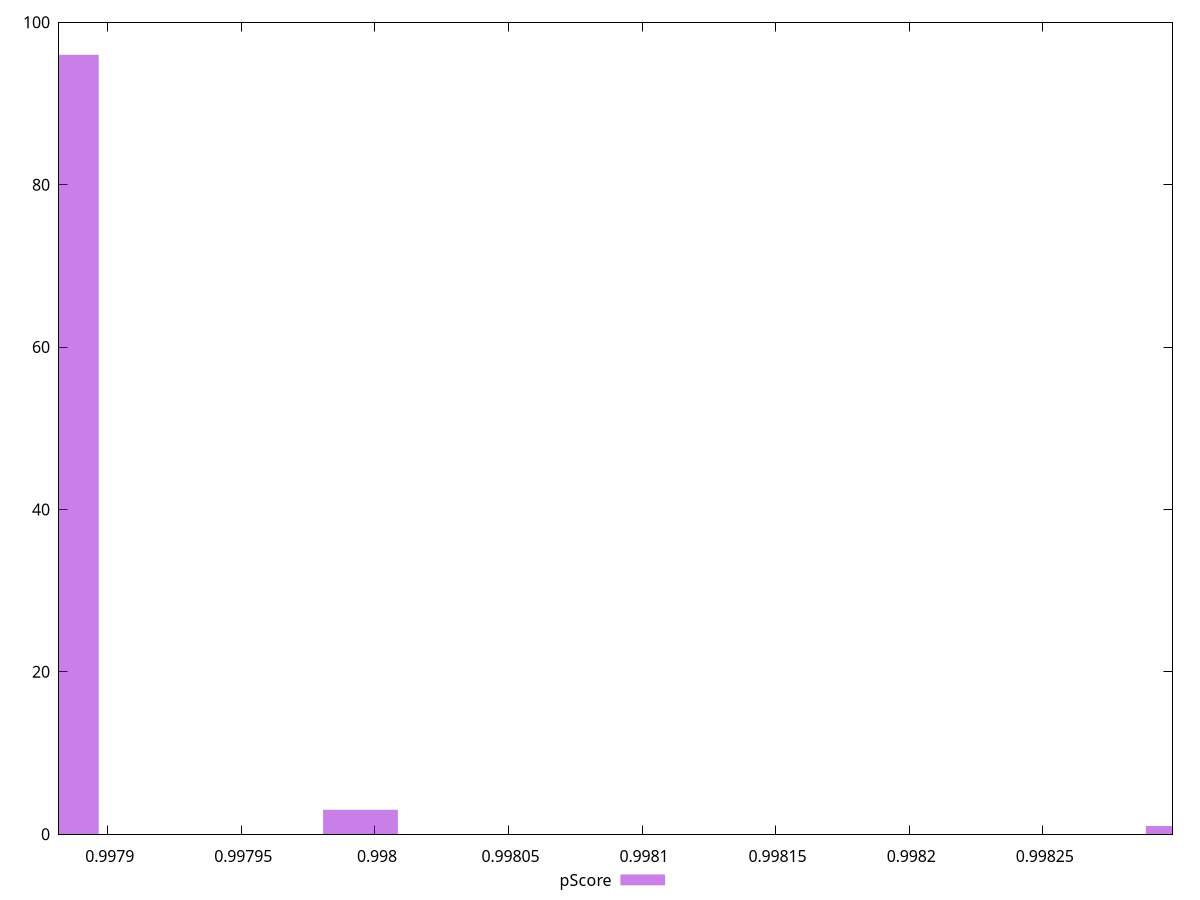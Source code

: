 reset

$pScore <<EOF
0.9978825915419312 96
0.9983025993670933 1
0.9979945936286411 3
EOF

set key outside below
set boxwidth 0.000028000521677477163
set xrange [0.9978817385378554:0.9982985691294164]
set yrange [0:100]
set trange [0:100]
set style fill transparent solid 0.5 noborder
set terminal svg size 640, 490 enhanced background rgb 'white'
set output "report_00025_2021-02-22T21:38:55.199Z/dom-size/samples/pages/pScore/histogram.svg"

plot $pScore title "pScore" with boxes

reset
